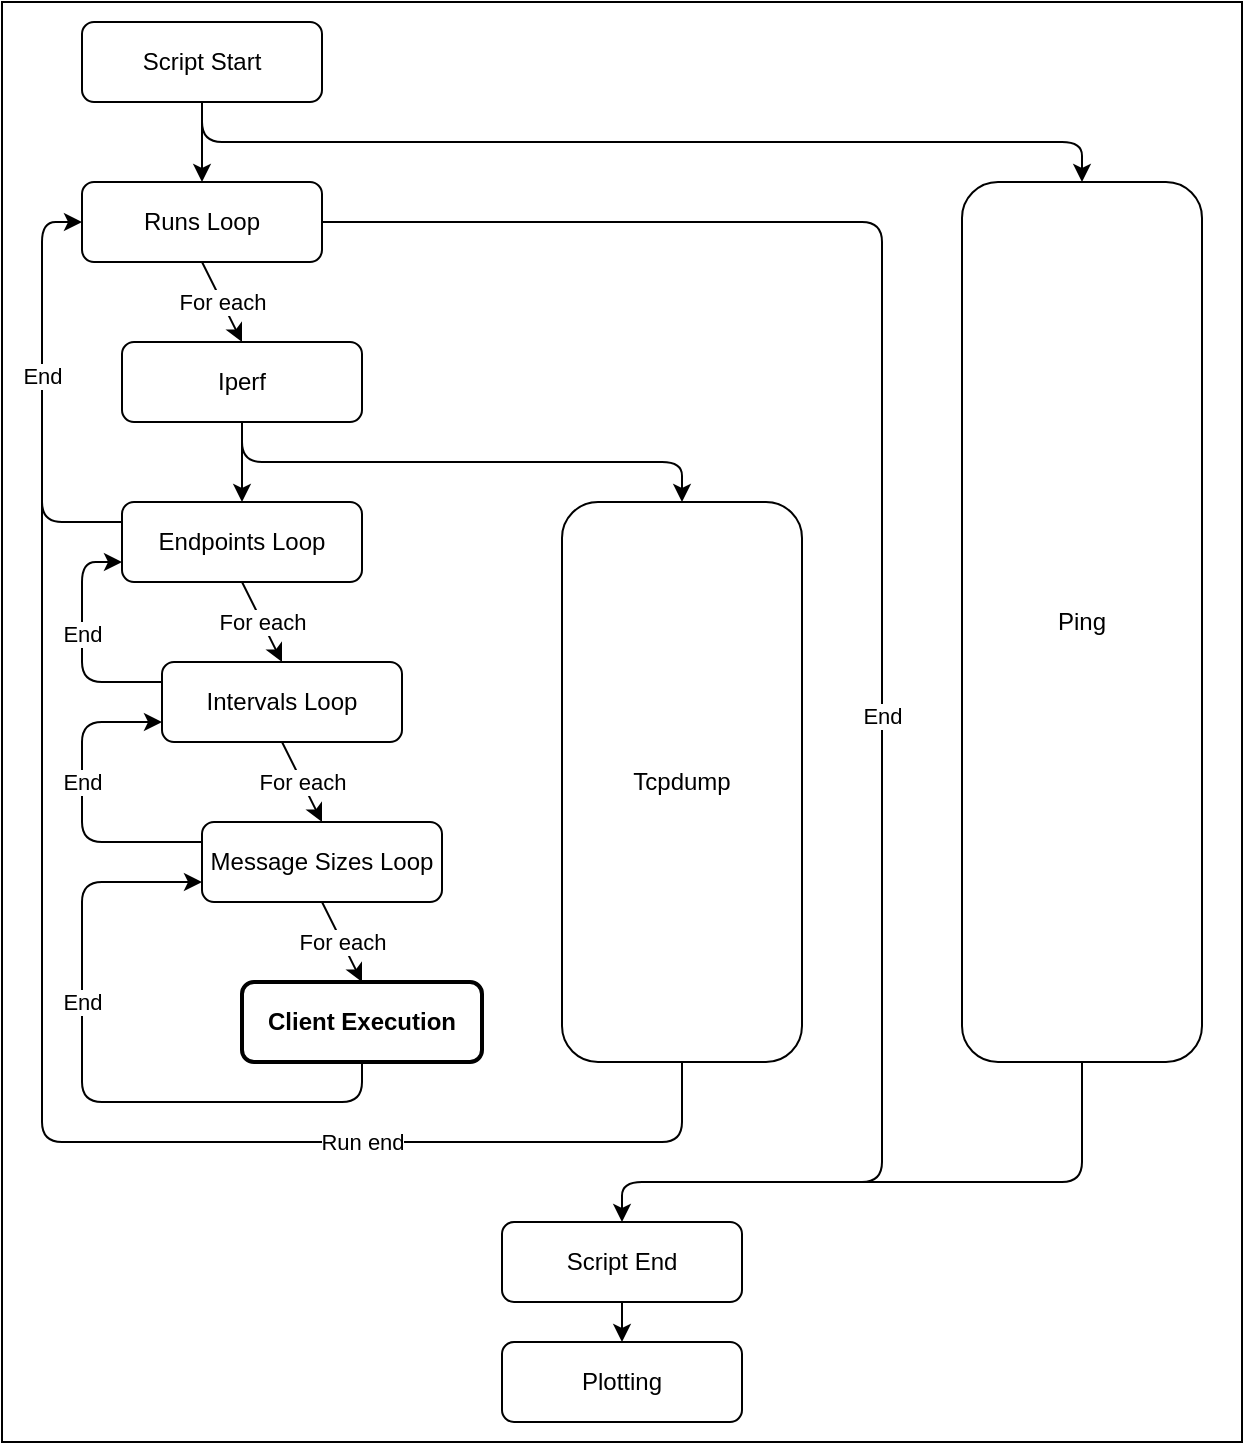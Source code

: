 <mxfile version="14.0.1" type="device"><diagram id="C5RBs43oDa-KdzZeNtuy" name="Page-1"><mxGraphModel dx="1422" dy="738" grid="1" gridSize="10" guides="1" tooltips="1" connect="1" arrows="1" fold="1" page="1" pageScale="1" pageWidth="827" pageHeight="1169" math="0" shadow="0"><root><mxCell id="WIyWlLk6GJQsqaUBKTNV-0"/><mxCell id="WIyWlLk6GJQsqaUBKTNV-1" parent="WIyWlLk6GJQsqaUBKTNV-0"/><mxCell id="WIyWlLk6GJQsqaUBKTNV-3" value="Script Start" style="rounded=1;whiteSpace=wrap;html=1;fontSize=12;glass=0;strokeWidth=1;shadow=0;" parent="WIyWlLk6GJQsqaUBKTNV-1" vertex="1"><mxGeometry x="40" y="40" width="120" height="40" as="geometry"/></mxCell><mxCell id="NWbQQ4jOCrC8wvFZ8Uwn-0" value="" style="endArrow=classic;html=1;entryX=0.5;entryY=0;entryDx=0;entryDy=0;" parent="WIyWlLk6GJQsqaUBKTNV-1" edge="1" target="RryA428T2BjgGo5emD6v-0"><mxGeometry width="50" height="50" relative="1" as="geometry"><mxPoint x="100" y="80" as="sourcePoint"/><mxPoint x="700" y="119" as="targetPoint"/><Array as="points"><mxPoint x="100" y="100"/><mxPoint x="540" y="100"/></Array></mxGeometry></mxCell><mxCell id="RryA428T2BjgGo5emD6v-0" value="Ping" style="rounded=1;whiteSpace=wrap;html=1;" vertex="1" parent="WIyWlLk6GJQsqaUBKTNV-1"><mxGeometry x="480" y="120" width="120" height="440" as="geometry"/></mxCell><mxCell id="RryA428T2BjgGo5emD6v-2" value="Endpoints Loop" style="rounded=1;whiteSpace=wrap;html=1;" vertex="1" parent="WIyWlLk6GJQsqaUBKTNV-1"><mxGeometry x="60" y="280" width="120" height="40" as="geometry"/></mxCell><mxCell id="RryA428T2BjgGo5emD6v-4" value="For each" style="endArrow=classic;html=1;exitX=0.5;exitY=1;exitDx=0;exitDy=0;entryX=0.5;entryY=0;entryDx=0;entryDy=0;" edge="1" parent="WIyWlLk6GJQsqaUBKTNV-1" source="RryA428T2BjgGo5emD6v-2" target="RryA428T2BjgGo5emD6v-5"><mxGeometry width="50" height="50" relative="1" as="geometry"><mxPoint x="270" y="560" as="sourcePoint"/><mxPoint x="120" y="400" as="targetPoint"/></mxGeometry></mxCell><mxCell id="RryA428T2BjgGo5emD6v-5" value="Intervals Loop" style="rounded=1;whiteSpace=wrap;html=1;" vertex="1" parent="WIyWlLk6GJQsqaUBKTNV-1"><mxGeometry x="80" y="360" width="120" height="40" as="geometry"/></mxCell><mxCell id="RryA428T2BjgGo5emD6v-6" value="" style="endArrow=classic;html=1;exitX=0.5;exitY=1;exitDx=0;exitDy=0;" edge="1" parent="WIyWlLk6GJQsqaUBKTNV-1" source="WIyWlLk6GJQsqaUBKTNV-3"><mxGeometry width="50" height="50" relative="1" as="geometry"><mxPoint x="70" y="120" as="sourcePoint"/><mxPoint x="100" y="120" as="targetPoint"/></mxGeometry></mxCell><mxCell id="RryA428T2BjgGo5emD6v-7" value="Message Sizes Loop" style="rounded=1;whiteSpace=wrap;html=1;" vertex="1" parent="WIyWlLk6GJQsqaUBKTNV-1"><mxGeometry x="100" y="440" width="120" height="40" as="geometry"/></mxCell><mxCell id="RryA428T2BjgGo5emD6v-8" value="For each" style="endArrow=classic;html=1;exitX=0.5;exitY=1;exitDx=0;exitDy=0;entryX=0.5;entryY=0;entryDx=0;entryDy=0;" edge="1" parent="WIyWlLk6GJQsqaUBKTNV-1" source="RryA428T2BjgGo5emD6v-5" target="RryA428T2BjgGo5emD6v-7"><mxGeometry width="50" height="50" relative="1" as="geometry"><mxPoint x="220" y="450" as="sourcePoint"/><mxPoint x="270" y="400" as="targetPoint"/></mxGeometry></mxCell><mxCell id="RryA428T2BjgGo5emD6v-9" value="For each" style="endArrow=classic;html=1;exitX=0.5;exitY=1;exitDx=0;exitDy=0;entryX=0.5;entryY=0;entryDx=0;entryDy=0;" edge="1" parent="WIyWlLk6GJQsqaUBKTNV-1" source="RryA428T2BjgGo5emD6v-7" target="RryA428T2BjgGo5emD6v-10"><mxGeometry width="50" height="50" relative="1" as="geometry"><mxPoint x="170" y="560" as="sourcePoint"/><mxPoint x="180" y="520" as="targetPoint"/></mxGeometry></mxCell><mxCell id="RryA428T2BjgGo5emD6v-10" value="&lt;b&gt;Client Execution&lt;/b&gt;" style="rounded=1;whiteSpace=wrap;html=1;strokeWidth=2;perimeterSpacing=0;" vertex="1" parent="WIyWlLk6GJQsqaUBKTNV-1"><mxGeometry x="120" y="520" width="120" height="40" as="geometry"/></mxCell><mxCell id="RryA428T2BjgGo5emD6v-12" value="End" style="endArrow=classic;html=1;exitX=0.5;exitY=1;exitDx=0;exitDy=0;entryX=0;entryY=0.75;entryDx=0;entryDy=0;" edge="1" parent="WIyWlLk6GJQsqaUBKTNV-1" source="RryA428T2BjgGo5emD6v-10" target="RryA428T2BjgGo5emD6v-7"><mxGeometry x="0.273" width="50" height="50" relative="1" as="geometry"><mxPoint x="460" y="550" as="sourcePoint"/><mxPoint x="30" y="500" as="targetPoint"/><Array as="points"><mxPoint x="180" y="580"/><mxPoint x="40" y="580"/><mxPoint x="40" y="470"/></Array><mxPoint as="offset"/></mxGeometry></mxCell><mxCell id="RryA428T2BjgGo5emD6v-13" value="End" style="endArrow=classic;html=1;exitX=0;exitY=0.25;exitDx=0;exitDy=0;entryX=0;entryY=0.75;entryDx=0;entryDy=0;" edge="1" parent="WIyWlLk6GJQsqaUBKTNV-1" source="RryA428T2BjgGo5emD6v-7" target="RryA428T2BjgGo5emD6v-5"><mxGeometry x="0.125" width="50" height="50" relative="1" as="geometry"><mxPoint x="350" y="440" as="sourcePoint"/><mxPoint x="400" y="390" as="targetPoint"/><Array as="points"><mxPoint x="40" y="450"/><mxPoint x="40" y="390"/></Array><mxPoint as="offset"/></mxGeometry></mxCell><mxCell id="RryA428T2BjgGo5emD6v-14" value="End" style="endArrow=classic;html=1;exitX=0;exitY=0.25;exitDx=0;exitDy=0;entryX=0;entryY=0.75;entryDx=0;entryDy=0;" edge="1" parent="WIyWlLk6GJQsqaUBKTNV-1" source="RryA428T2BjgGo5emD6v-5" target="RryA428T2BjgGo5emD6v-2"><mxGeometry x="0.077" width="50" height="50" relative="1" as="geometry"><mxPoint x="270" y="340" as="sourcePoint"/><mxPoint x="320" y="290" as="targetPoint"/><Array as="points"><mxPoint x="40" y="370"/><mxPoint x="40" y="310"/></Array><mxPoint as="offset"/></mxGeometry></mxCell><mxCell id="RryA428T2BjgGo5emD6v-17" value="Runs Loop" style="rounded=1;whiteSpace=wrap;html=1;strokeWidth=1;" vertex="1" parent="WIyWlLk6GJQsqaUBKTNV-1"><mxGeometry x="40" y="120" width="120" height="40" as="geometry"/></mxCell><mxCell id="RryA428T2BjgGo5emD6v-18" value="End" style="endArrow=classic;html=1;exitX=0;exitY=0.25;exitDx=0;exitDy=0;entryX=0;entryY=0.5;entryDx=0;entryDy=0;" edge="1" parent="WIyWlLk6GJQsqaUBKTNV-1" source="RryA428T2BjgGo5emD6v-2" target="RryA428T2BjgGo5emD6v-17"><mxGeometry x="0.077" width="50" height="50" relative="1" as="geometry"><mxPoint x="390" y="300" as="sourcePoint"/><mxPoint x="440" y="250" as="targetPoint"/><Array as="points"><mxPoint x="20" y="290"/><mxPoint x="20" y="140"/></Array><mxPoint as="offset"/></mxGeometry></mxCell><mxCell id="RryA428T2BjgGo5emD6v-19" value="Tcpdump" style="rounded=1;whiteSpace=wrap;html=1;strokeWidth=1;" vertex="1" parent="WIyWlLk6GJQsqaUBKTNV-1"><mxGeometry x="280" y="280" width="120" height="280" as="geometry"/></mxCell><mxCell id="RryA428T2BjgGo5emD6v-20" value="For each" style="endArrow=classic;html=1;exitX=0.5;exitY=1;exitDx=0;exitDy=0;" edge="1" parent="WIyWlLk6GJQsqaUBKTNV-1" source="RryA428T2BjgGo5emD6v-17"><mxGeometry width="50" height="50" relative="1" as="geometry"><mxPoint x="230" y="180" as="sourcePoint"/><mxPoint x="120" y="200" as="targetPoint"/><mxPoint as="offset"/></mxGeometry></mxCell><mxCell id="RryA428T2BjgGo5emD6v-23" value="" style="endArrow=classic;html=1;entryX=0.5;entryY=0;entryDx=0;entryDy=0;exitX=0.5;exitY=1;exitDx=0;exitDy=0;" edge="1" parent="WIyWlLk6GJQsqaUBKTNV-1" source="RryA428T2BjgGo5emD6v-30" target="RryA428T2BjgGo5emD6v-19"><mxGeometry width="50" height="50" relative="1" as="geometry"><mxPoint x="120" y="260" as="sourcePoint"/><mxPoint x="420" y="180" as="targetPoint"/><Array as="points"><mxPoint x="120" y="260"/><mxPoint x="340" y="260"/></Array></mxGeometry></mxCell><mxCell id="RryA428T2BjgGo5emD6v-28" value="Script End" style="rounded=1;whiteSpace=wrap;html=1;strokeWidth=1;" vertex="1" parent="WIyWlLk6GJQsqaUBKTNV-1"><mxGeometry x="250" y="640" width="120" height="40" as="geometry"/></mxCell><mxCell id="RryA428T2BjgGo5emD6v-30" value="Iperf" style="rounded=1;whiteSpace=wrap;html=1;strokeWidth=1;" vertex="1" parent="WIyWlLk6GJQsqaUBKTNV-1"><mxGeometry x="60" y="200" width="120" height="40" as="geometry"/></mxCell><mxCell id="RryA428T2BjgGo5emD6v-31" value="" style="endArrow=classic;html=1;exitX=0.5;exitY=1;exitDx=0;exitDy=0;entryX=0.5;entryY=0;entryDx=0;entryDy=0;" edge="1" parent="WIyWlLk6GJQsqaUBKTNV-1" source="RryA428T2BjgGo5emD6v-30" target="RryA428T2BjgGo5emD6v-2"><mxGeometry width="50" height="50" relative="1" as="geometry"><mxPoint x="200" y="290" as="sourcePoint"/><mxPoint x="250" y="240" as="targetPoint"/></mxGeometry></mxCell><mxCell id="RryA428T2BjgGo5emD6v-34" value="End" style="endArrow=none;html=1;entryX=1;entryY=0.5;entryDx=0;entryDy=0;" edge="1" parent="WIyWlLk6GJQsqaUBKTNV-1" target="RryA428T2BjgGo5emD6v-17"><mxGeometry x="-0.317" width="50" height="50" relative="1" as="geometry"><mxPoint x="400" y="620" as="sourcePoint"/><mxPoint x="550" y="570" as="targetPoint"/><Array as="points"><mxPoint x="440" y="620"/><mxPoint x="440" y="140"/></Array><mxPoint as="offset"/></mxGeometry></mxCell><mxCell id="RryA428T2BjgGo5emD6v-35" value="Plotting" style="rounded=1;whiteSpace=wrap;html=1;strokeWidth=1;" vertex="1" parent="WIyWlLk6GJQsqaUBKTNV-1"><mxGeometry x="250" y="700" width="120" height="40" as="geometry"/></mxCell><mxCell id="RryA428T2BjgGo5emD6v-36" value="" style="endArrow=classic;html=1;strokeWidth=1;exitX=0.5;exitY=1;exitDx=0;exitDy=0;entryX=0.5;entryY=0;entryDx=0;entryDy=0;" edge="1" parent="WIyWlLk6GJQsqaUBKTNV-1" source="RryA428T2BjgGo5emD6v-28" target="RryA428T2BjgGo5emD6v-35"><mxGeometry width="50" height="50" relative="1" as="geometry"><mxPoint x="420" y="730" as="sourcePoint"/><mxPoint x="470" y="680" as="targetPoint"/></mxGeometry></mxCell><mxCell id="RryA428T2BjgGo5emD6v-42" value="" style="endArrow=none;html=1;strokeWidth=1;entryX=0.5;entryY=1;entryDx=0;entryDy=0;" edge="1" parent="WIyWlLk6GJQsqaUBKTNV-1" target="RryA428T2BjgGo5emD6v-19"><mxGeometry width="50" height="50" relative="1" as="geometry"><mxPoint x="20" y="270" as="sourcePoint"/><mxPoint x="150" y="630" as="targetPoint"/><Array as="points"><mxPoint x="20" y="600"/><mxPoint x="340" y="600"/></Array></mxGeometry></mxCell><mxCell id="RryA428T2BjgGo5emD6v-45" value="Run end" style="edgeLabel;html=1;align=center;verticalAlign=middle;resizable=0;points=[];" vertex="1" connectable="0" parent="RryA428T2BjgGo5emD6v-42"><mxGeometry x="0.548" y="3" relative="1" as="geometry"><mxPoint x="-44" y="3" as="offset"/></mxGeometry></mxCell><mxCell id="RryA428T2BjgGo5emD6v-43" value="" style="endArrow=classic;html=1;strokeWidth=1;exitX=0.5;exitY=1;exitDx=0;exitDy=0;entryX=0.5;entryY=0;entryDx=0;entryDy=0;" edge="1" parent="WIyWlLk6GJQsqaUBKTNV-1" source="RryA428T2BjgGo5emD6v-0" target="RryA428T2BjgGo5emD6v-28"><mxGeometry width="50" height="50" relative="1" as="geometry"><mxPoint x="470" y="680" as="sourcePoint"/><mxPoint x="520" y="630" as="targetPoint"/><Array as="points"><mxPoint x="540" y="620"/><mxPoint x="310" y="620"/></Array></mxGeometry></mxCell><mxCell id="RryA428T2BjgGo5emD6v-47" value="" style="rounded=0;whiteSpace=wrap;html=1;strokeWidth=1;fillColor=none;" vertex="1" parent="WIyWlLk6GJQsqaUBKTNV-1"><mxGeometry y="30" width="620" height="720" as="geometry"/></mxCell></root></mxGraphModel></diagram></mxfile>